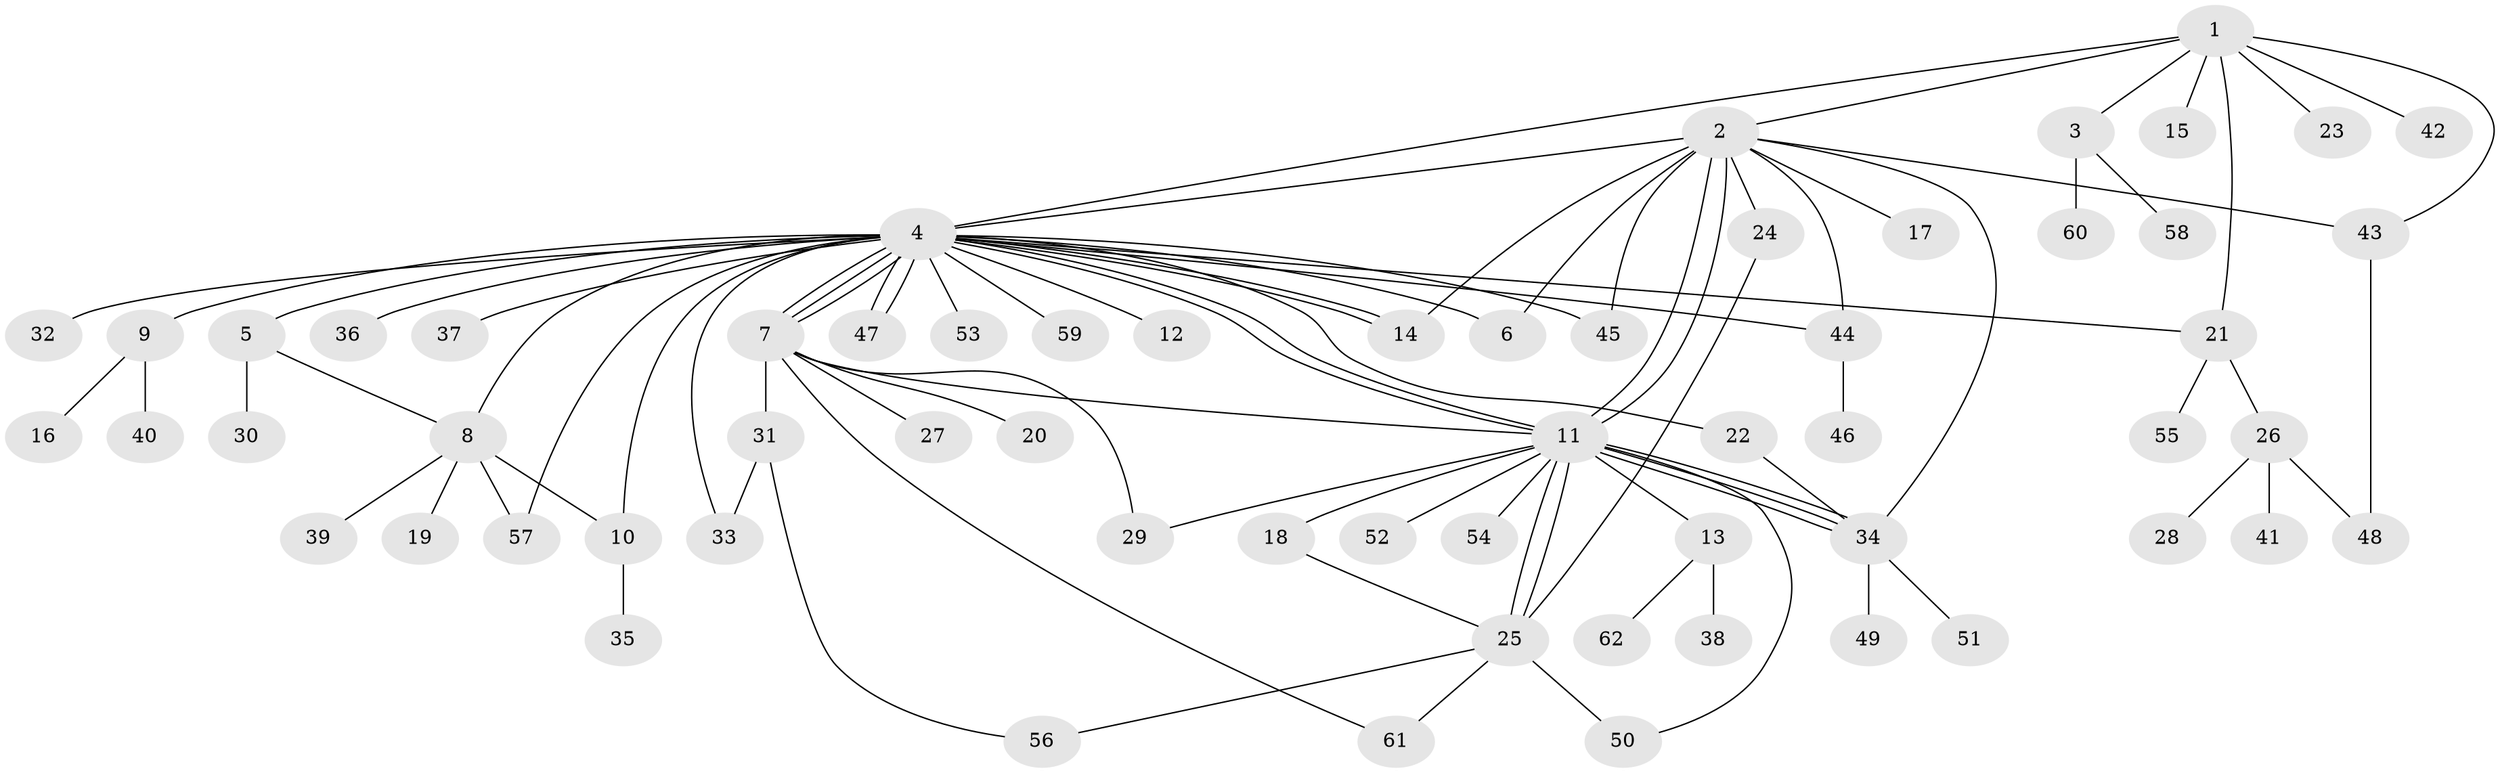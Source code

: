 // Generated by graph-tools (version 1.1) at 2025/14/03/09/25 04:14:24]
// undirected, 62 vertices, 92 edges
graph export_dot {
graph [start="1"]
  node [color=gray90,style=filled];
  1;
  2;
  3;
  4;
  5;
  6;
  7;
  8;
  9;
  10;
  11;
  12;
  13;
  14;
  15;
  16;
  17;
  18;
  19;
  20;
  21;
  22;
  23;
  24;
  25;
  26;
  27;
  28;
  29;
  30;
  31;
  32;
  33;
  34;
  35;
  36;
  37;
  38;
  39;
  40;
  41;
  42;
  43;
  44;
  45;
  46;
  47;
  48;
  49;
  50;
  51;
  52;
  53;
  54;
  55;
  56;
  57;
  58;
  59;
  60;
  61;
  62;
  1 -- 2;
  1 -- 3;
  1 -- 4;
  1 -- 15;
  1 -- 21;
  1 -- 23;
  1 -- 42;
  1 -- 43;
  2 -- 4;
  2 -- 6;
  2 -- 11;
  2 -- 11;
  2 -- 14;
  2 -- 17;
  2 -- 24;
  2 -- 34;
  2 -- 43;
  2 -- 44;
  2 -- 45;
  3 -- 58;
  3 -- 60;
  4 -- 5;
  4 -- 6;
  4 -- 7;
  4 -- 7;
  4 -- 7;
  4 -- 8;
  4 -- 9;
  4 -- 10;
  4 -- 11;
  4 -- 11;
  4 -- 12;
  4 -- 14;
  4 -- 14;
  4 -- 21;
  4 -- 22;
  4 -- 32;
  4 -- 33;
  4 -- 36;
  4 -- 37;
  4 -- 44;
  4 -- 45;
  4 -- 47;
  4 -- 47;
  4 -- 53;
  4 -- 57;
  4 -- 59;
  5 -- 8;
  5 -- 30;
  7 -- 11;
  7 -- 20;
  7 -- 27;
  7 -- 29;
  7 -- 31;
  7 -- 61;
  8 -- 10;
  8 -- 19;
  8 -- 39;
  8 -- 57;
  9 -- 16;
  9 -- 40;
  10 -- 35;
  11 -- 13;
  11 -- 18;
  11 -- 25;
  11 -- 25;
  11 -- 29;
  11 -- 34;
  11 -- 34;
  11 -- 34;
  11 -- 50;
  11 -- 52;
  11 -- 54;
  13 -- 38;
  13 -- 62;
  18 -- 25;
  21 -- 26;
  21 -- 55;
  22 -- 34;
  24 -- 25;
  25 -- 50;
  25 -- 56;
  25 -- 61;
  26 -- 28;
  26 -- 41;
  26 -- 48;
  31 -- 33;
  31 -- 56;
  34 -- 49;
  34 -- 51;
  43 -- 48;
  44 -- 46;
}

